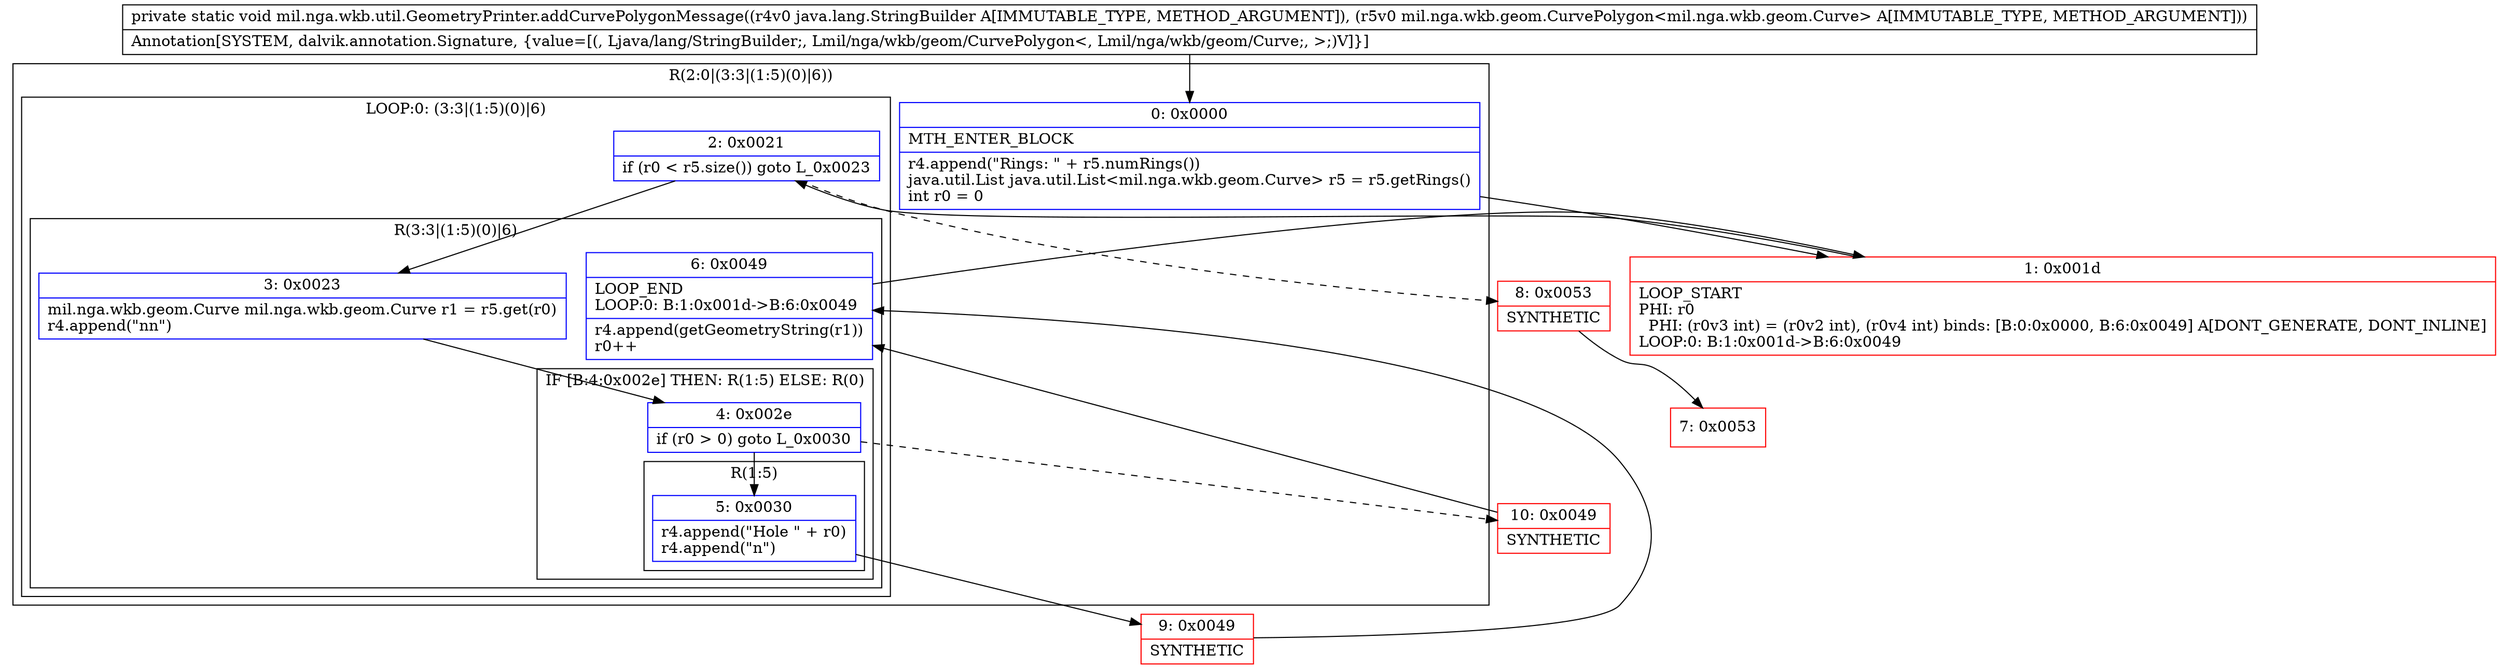 digraph "CFG formil.nga.wkb.util.GeometryPrinter.addCurvePolygonMessage(Ljava\/lang\/StringBuilder;Lmil\/nga\/wkb\/geom\/CurvePolygon;)V" {
subgraph cluster_Region_2104774088 {
label = "R(2:0|(3:3|(1:5)(0)|6))";
node [shape=record,color=blue];
Node_0 [shape=record,label="{0\:\ 0x0000|MTH_ENTER_BLOCK\l|r4.append(\"Rings: \" + r5.numRings())\ljava.util.List java.util.List\<mil.nga.wkb.geom.Curve\> r5 = r5.getRings()\lint r0 = 0\l}"];
subgraph cluster_LoopRegion_242711051 {
label = "LOOP:0: (3:3|(1:5)(0)|6)";
node [shape=record,color=blue];
Node_2 [shape=record,label="{2\:\ 0x0021|if (r0 \< r5.size()) goto L_0x0023\l}"];
subgraph cluster_Region_1166126123 {
label = "R(3:3|(1:5)(0)|6)";
node [shape=record,color=blue];
Node_3 [shape=record,label="{3\:\ 0x0023|mil.nga.wkb.geom.Curve mil.nga.wkb.geom.Curve r1 = r5.get(r0)\lr4.append(\"nn\")\l}"];
subgraph cluster_IfRegion_15460515 {
label = "IF [B:4:0x002e] THEN: R(1:5) ELSE: R(0)";
node [shape=record,color=blue];
Node_4 [shape=record,label="{4\:\ 0x002e|if (r0 \> 0) goto L_0x0030\l}"];
subgraph cluster_Region_1596911483 {
label = "R(1:5)";
node [shape=record,color=blue];
Node_5 [shape=record,label="{5\:\ 0x0030|r4.append(\"Hole \" + r0)\lr4.append(\"n\")\l}"];
}
subgraph cluster_Region_1110237752 {
label = "R(0)";
node [shape=record,color=blue];
}
}
Node_6 [shape=record,label="{6\:\ 0x0049|LOOP_END\lLOOP:0: B:1:0x001d\-\>B:6:0x0049\l|r4.append(getGeometryString(r1))\lr0++\l}"];
}
}
}
Node_1 [shape=record,color=red,label="{1\:\ 0x001d|LOOP_START\lPHI: r0 \l  PHI: (r0v3 int) = (r0v2 int), (r0v4 int) binds: [B:0:0x0000, B:6:0x0049] A[DONT_GENERATE, DONT_INLINE]\lLOOP:0: B:1:0x001d\-\>B:6:0x0049\l}"];
Node_7 [shape=record,color=red,label="{7\:\ 0x0053}"];
Node_8 [shape=record,color=red,label="{8\:\ 0x0053|SYNTHETIC\l}"];
Node_9 [shape=record,color=red,label="{9\:\ 0x0049|SYNTHETIC\l}"];
Node_10 [shape=record,color=red,label="{10\:\ 0x0049|SYNTHETIC\l}"];
MethodNode[shape=record,label="{private static void mil.nga.wkb.util.GeometryPrinter.addCurvePolygonMessage((r4v0 java.lang.StringBuilder A[IMMUTABLE_TYPE, METHOD_ARGUMENT]), (r5v0 mil.nga.wkb.geom.CurvePolygon\<mil.nga.wkb.geom.Curve\> A[IMMUTABLE_TYPE, METHOD_ARGUMENT]))  | Annotation[SYSTEM, dalvik.annotation.Signature, \{value=[(, Ljava\/lang\/StringBuilder;, Lmil\/nga\/wkb\/geom\/CurvePolygon\<, Lmil\/nga\/wkb\/geom\/Curve;, \>;)V]\}]\l}"];
MethodNode -> Node_0;
Node_0 -> Node_1;
Node_2 -> Node_3;
Node_2 -> Node_8[style=dashed];
Node_3 -> Node_4;
Node_4 -> Node_5;
Node_4 -> Node_10[style=dashed];
Node_5 -> Node_9;
Node_6 -> Node_1;
Node_1 -> Node_2;
Node_8 -> Node_7;
Node_9 -> Node_6;
Node_10 -> Node_6;
}

